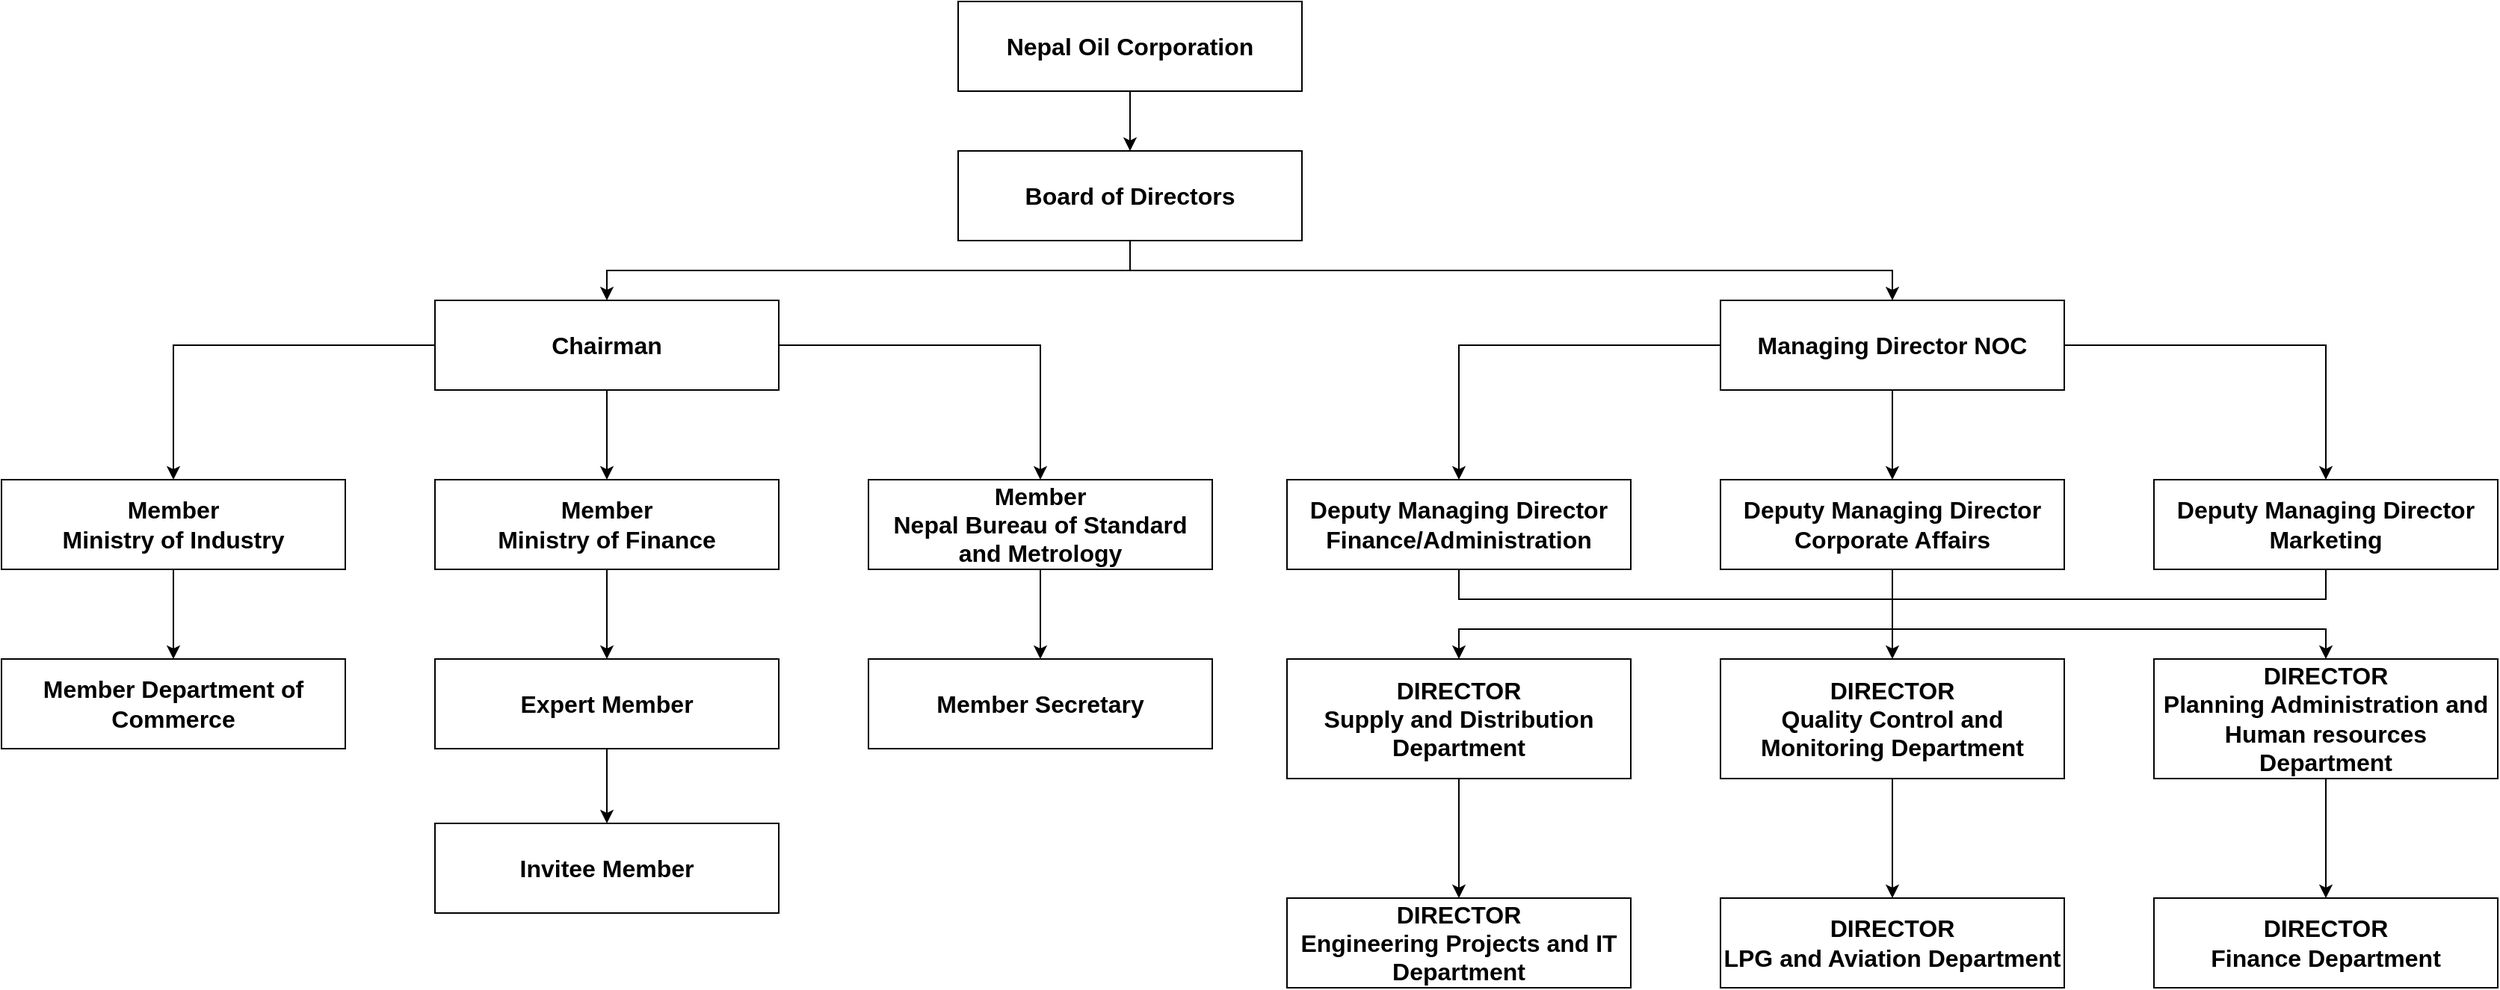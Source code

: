 <mxfile version="26.2.2">
  <diagram name="Organizational Hierarchy" id="0">
    <mxGraphModel dx="1855" dy="2082" grid="1" gridSize="10" guides="1" tooltips="1" connect="1" arrows="1" fold="1" page="0" pageScale="1" pageWidth="850" pageHeight="1100" math="0" shadow="0">
      <root>
        <mxCell id="0" />
        <mxCell id="1" parent="0" />
        <mxCell id="irtDXfVfJg5i0yZjALqy-66" style="edgeStyle=orthogonalEdgeStyle;rounded=0;orthogonalLoop=1;jettySize=auto;html=1;exitX=0.5;exitY=1;exitDx=0;exitDy=0;entryX=0.5;entryY=0;entryDx=0;entryDy=0;" parent="1" source="irtDXfVfJg5i0yZjALqy-5" target="irtDXfVfJg5i0yZjALqy-46" edge="1">
          <mxGeometry relative="1" as="geometry" />
        </mxCell>
        <mxCell id="irtDXfVfJg5i0yZjALqy-5" value="&lt;font size=&quot;1&quot; style=&quot;&quot;&gt;&lt;b style=&quot;font-size: 16px;&quot;&gt;Board of Directors&lt;/b&gt;&lt;/font&gt;" style="rounded=0;whiteSpace=wrap;html=1;" parent="1" vertex="1">
          <mxGeometry x="650" y="-1020" width="230" height="60" as="geometry" />
        </mxCell>
        <mxCell id="irtDXfVfJg5i0yZjALqy-44" value="&lt;font size=&quot;1&quot; style=&quot;&quot;&gt;&lt;b style=&quot;font-size: 16px;&quot;&gt;Nepal Oil Corporation&lt;/b&gt;&lt;/font&gt;" style="rounded=0;whiteSpace=wrap;html=1;" parent="1" vertex="1">
          <mxGeometry x="650" y="-1120" width="230" height="60" as="geometry" />
        </mxCell>
        <mxCell id="irtDXfVfJg5i0yZjALqy-75" style="edgeStyle=orthogonalEdgeStyle;rounded=0;orthogonalLoop=1;jettySize=auto;html=1;exitX=0.5;exitY=1;exitDx=0;exitDy=0;entryX=0.5;entryY=0;entryDx=0;entryDy=0;" parent="1" source="irtDXfVfJg5i0yZjALqy-5" target="irtDXfVfJg5i0yZjALqy-47" edge="1">
          <mxGeometry relative="1" as="geometry">
            <mxPoint x="1275" y="-980" as="sourcePoint" />
          </mxGeometry>
        </mxCell>
        <mxCell id="irtDXfVfJg5i0yZjALqy-67" style="edgeStyle=orthogonalEdgeStyle;rounded=0;orthogonalLoop=1;jettySize=auto;html=1;exitX=0;exitY=0.5;exitDx=0;exitDy=0;entryX=0.5;entryY=0;entryDx=0;entryDy=0;" parent="1" source="irtDXfVfJg5i0yZjALqy-46" target="irtDXfVfJg5i0yZjALqy-49" edge="1">
          <mxGeometry relative="1" as="geometry" />
        </mxCell>
        <mxCell id="irtDXfVfJg5i0yZjALqy-68" style="edgeStyle=orthogonalEdgeStyle;rounded=0;orthogonalLoop=1;jettySize=auto;html=1;exitX=0.5;exitY=1;exitDx=0;exitDy=0;entryX=0.5;entryY=0;entryDx=0;entryDy=0;" parent="1" source="irtDXfVfJg5i0yZjALqy-46" target="irtDXfVfJg5i0yZjALqy-48" edge="1">
          <mxGeometry relative="1" as="geometry" />
        </mxCell>
        <mxCell id="irtDXfVfJg5i0yZjALqy-69" style="edgeStyle=orthogonalEdgeStyle;rounded=0;orthogonalLoop=1;jettySize=auto;html=1;exitX=1;exitY=0.5;exitDx=0;exitDy=0;entryX=0.5;entryY=0;entryDx=0;entryDy=0;" parent="1" source="irtDXfVfJg5i0yZjALqy-46" target="irtDXfVfJg5i0yZjALqy-50" edge="1">
          <mxGeometry relative="1" as="geometry" />
        </mxCell>
        <mxCell id="irtDXfVfJg5i0yZjALqy-46" value="&lt;font size=&quot;1&quot; style=&quot;&quot;&gt;&lt;b style=&quot;font-size: 16px;&quot;&gt;Chairman&lt;/b&gt;&lt;/font&gt;" style="rounded=0;whiteSpace=wrap;html=1;" parent="1" vertex="1">
          <mxGeometry x="300" y="-920" width="230" height="60" as="geometry" />
        </mxCell>
        <mxCell id="irtDXfVfJg5i0yZjALqy-76" style="edgeStyle=orthogonalEdgeStyle;rounded=0;orthogonalLoop=1;jettySize=auto;html=1;exitX=0;exitY=0.5;exitDx=0;exitDy=0;entryX=0.5;entryY=0;entryDx=0;entryDy=0;" parent="1" source="irtDXfVfJg5i0yZjALqy-47" target="irtDXfVfJg5i0yZjALqy-56" edge="1">
          <mxGeometry relative="1" as="geometry" />
        </mxCell>
        <mxCell id="irtDXfVfJg5i0yZjALqy-77" style="edgeStyle=orthogonalEdgeStyle;rounded=0;orthogonalLoop=1;jettySize=auto;html=1;exitX=0.5;exitY=1;exitDx=0;exitDy=0;entryX=0.5;entryY=0;entryDx=0;entryDy=0;" parent="1" source="irtDXfVfJg5i0yZjALqy-47" target="irtDXfVfJg5i0yZjALqy-55" edge="1">
          <mxGeometry relative="1" as="geometry" />
        </mxCell>
        <mxCell id="irtDXfVfJg5i0yZjALqy-78" style="edgeStyle=orthogonalEdgeStyle;rounded=0;orthogonalLoop=1;jettySize=auto;html=1;exitX=1;exitY=0.5;exitDx=0;exitDy=0;entryX=0.5;entryY=0;entryDx=0;entryDy=0;" parent="1" source="irtDXfVfJg5i0yZjALqy-47" target="irtDXfVfJg5i0yZjALqy-57" edge="1">
          <mxGeometry relative="1" as="geometry" />
        </mxCell>
        <mxCell id="irtDXfVfJg5i0yZjALqy-47" value="&lt;font size=&quot;1&quot; style=&quot;&quot;&gt;&lt;b style=&quot;font-size: 16px;&quot;&gt;Managing Director NOC&lt;/b&gt;&lt;/font&gt;" style="rounded=0;whiteSpace=wrap;html=1;" parent="1" vertex="1">
          <mxGeometry x="1160" y="-920" width="230" height="60" as="geometry" />
        </mxCell>
        <mxCell id="irtDXfVfJg5i0yZjALqy-71" style="edgeStyle=orthogonalEdgeStyle;rounded=0;orthogonalLoop=1;jettySize=auto;html=1;exitX=0.5;exitY=1;exitDx=0;exitDy=0;entryX=0.5;entryY=0;entryDx=0;entryDy=0;" parent="1" source="irtDXfVfJg5i0yZjALqy-48" target="irtDXfVfJg5i0yZjALqy-51" edge="1">
          <mxGeometry relative="1" as="geometry" />
        </mxCell>
        <mxCell id="irtDXfVfJg5i0yZjALqy-48" value="&lt;font style=&quot;font-size: 16px;&quot;&gt;&lt;b&gt;Member&lt;/b&gt;&lt;/font&gt;&lt;div style=&quot;font-size: 16px;&quot;&gt;&lt;font style=&quot;font-size: 16px;&quot;&gt;&lt;b&gt;Ministry of Finance&lt;/b&gt;&lt;/font&gt;&lt;/div&gt;" style="rounded=0;whiteSpace=wrap;html=1;" parent="1" vertex="1">
          <mxGeometry x="300" y="-800" width="230" height="60" as="geometry" />
        </mxCell>
        <mxCell id="irtDXfVfJg5i0yZjALqy-70" style="edgeStyle=orthogonalEdgeStyle;rounded=0;orthogonalLoop=1;jettySize=auto;html=1;exitX=0.5;exitY=1;exitDx=0;exitDy=0;entryX=0.5;entryY=0;entryDx=0;entryDy=0;" parent="1" source="irtDXfVfJg5i0yZjALqy-49" target="irtDXfVfJg5i0yZjALqy-52" edge="1">
          <mxGeometry relative="1" as="geometry" />
        </mxCell>
        <mxCell id="irtDXfVfJg5i0yZjALqy-49" value="&lt;font style=&quot;font-size: 16px;&quot;&gt;&lt;b&gt;Member&lt;/b&gt;&lt;/font&gt;&lt;div style=&quot;font-size: 16px;&quot;&gt;&lt;font style=&quot;font-size: 16px;&quot;&gt;&lt;b&gt;Ministry of Industry&lt;/b&gt;&lt;/font&gt;&lt;/div&gt;" style="rounded=0;whiteSpace=wrap;html=1;" parent="1" vertex="1">
          <mxGeometry x="10" y="-800" width="230" height="60" as="geometry" />
        </mxCell>
        <mxCell id="irtDXfVfJg5i0yZjALqy-72" style="edgeStyle=orthogonalEdgeStyle;rounded=0;orthogonalLoop=1;jettySize=auto;html=1;exitX=0.5;exitY=1;exitDx=0;exitDy=0;entryX=0.5;entryY=0;entryDx=0;entryDy=0;" parent="1" source="irtDXfVfJg5i0yZjALqy-50" target="irtDXfVfJg5i0yZjALqy-53" edge="1">
          <mxGeometry relative="1" as="geometry" />
        </mxCell>
        <mxCell id="irtDXfVfJg5i0yZjALqy-50" value="&lt;font style=&quot;font-size: 16px;&quot;&gt;&lt;b&gt;Member&lt;/b&gt;&lt;/font&gt;&lt;div style=&quot;font-size: 16px;&quot;&gt;&lt;font style=&quot;font-size: 16px;&quot;&gt;&lt;b&gt;Nepal Bureau of Standard and Metrology&lt;/b&gt;&lt;/font&gt;&lt;/div&gt;" style="rounded=0;whiteSpace=wrap;html=1;" parent="1" vertex="1">
          <mxGeometry x="590" y="-800" width="230" height="60" as="geometry" />
        </mxCell>
        <mxCell id="irtDXfVfJg5i0yZjALqy-73" style="edgeStyle=orthogonalEdgeStyle;rounded=0;orthogonalLoop=1;jettySize=auto;html=1;exitX=0.5;exitY=1;exitDx=0;exitDy=0;entryX=0.5;entryY=0;entryDx=0;entryDy=0;" parent="1" source="irtDXfVfJg5i0yZjALqy-51" target="irtDXfVfJg5i0yZjALqy-54" edge="1">
          <mxGeometry relative="1" as="geometry" />
        </mxCell>
        <mxCell id="irtDXfVfJg5i0yZjALqy-51" value="&lt;font size=&quot;1&quot; style=&quot;&quot;&gt;&lt;b style=&quot;font-size: 16px;&quot;&gt;Expert Member&lt;/b&gt;&lt;/font&gt;" style="rounded=0;whiteSpace=wrap;html=1;" parent="1" vertex="1">
          <mxGeometry x="300" y="-680" width="230" height="60" as="geometry" />
        </mxCell>
        <mxCell id="irtDXfVfJg5i0yZjALqy-52" value="&lt;font style=&quot;font-size: 16px;&quot;&gt;&lt;b&gt;Member Department of Commerce&lt;/b&gt;&lt;/font&gt;" style="rounded=0;whiteSpace=wrap;html=1;" parent="1" vertex="1">
          <mxGeometry x="10" y="-680" width="230" height="60" as="geometry" />
        </mxCell>
        <mxCell id="irtDXfVfJg5i0yZjALqy-53" value="&lt;font size=&quot;1&quot; style=&quot;&quot;&gt;&lt;b style=&quot;font-size: 16px;&quot;&gt;Member Secretary&lt;/b&gt;&lt;/font&gt;" style="rounded=0;whiteSpace=wrap;html=1;" parent="1" vertex="1">
          <mxGeometry x="590" y="-680" width="230" height="60" as="geometry" />
        </mxCell>
        <mxCell id="irtDXfVfJg5i0yZjALqy-54" value="&lt;font style=&quot;font-size: 16px;&quot;&gt;&lt;b&gt;Invitee Member&lt;/b&gt;&lt;/font&gt;" style="rounded=0;whiteSpace=wrap;html=1;" parent="1" vertex="1">
          <mxGeometry x="300" y="-570" width="230" height="60" as="geometry" />
        </mxCell>
        <mxCell id="irtDXfVfJg5i0yZjALqy-79" style="edgeStyle=orthogonalEdgeStyle;rounded=0;orthogonalLoop=1;jettySize=auto;html=1;exitX=0.5;exitY=1;exitDx=0;exitDy=0;entryX=0.5;entryY=0;entryDx=0;entryDy=0;" parent="1" source="irtDXfVfJg5i0yZjALqy-55" target="irtDXfVfJg5i0yZjALqy-58" edge="1">
          <mxGeometry relative="1" as="geometry" />
        </mxCell>
        <mxCell id="irtDXfVfJg5i0yZjALqy-55" value="&lt;font size=&quot;1&quot; style=&quot;&quot;&gt;&lt;b style=&quot;font-size: 16px;&quot;&gt;Deputy Managing Director Corporate Affairs&lt;/b&gt;&lt;/font&gt;" style="rounded=0;whiteSpace=wrap;html=1;" parent="1" vertex="1">
          <mxGeometry x="1160" y="-800" width="230" height="60" as="geometry" />
        </mxCell>
        <mxCell id="irtDXfVfJg5i0yZjALqy-56" value="&lt;font size=&quot;1&quot; style=&quot;&quot;&gt;&lt;b style=&quot;font-size: 16px;&quot;&gt;Deputy Managing Director Finance/Administration&lt;/b&gt;&lt;/font&gt;" style="rounded=0;whiteSpace=wrap;html=1;" parent="1" vertex="1">
          <mxGeometry x="870" y="-800" width="230" height="60" as="geometry" />
        </mxCell>
        <mxCell id="irtDXfVfJg5i0yZjALqy-57" value="&lt;font size=&quot;1&quot; style=&quot;&quot;&gt;&lt;b style=&quot;font-size: 16px;&quot;&gt;Deputy Managing Director Marketing&lt;/b&gt;&lt;/font&gt;" style="rounded=0;whiteSpace=wrap;html=1;" parent="1" vertex="1">
          <mxGeometry x="1450" y="-800" width="230" height="60" as="geometry" />
        </mxCell>
        <mxCell id="irtDXfVfJg5i0yZjALqy-81" style="edgeStyle=orthogonalEdgeStyle;rounded=0;orthogonalLoop=1;jettySize=auto;html=1;exitX=0.5;exitY=1;exitDx=0;exitDy=0;entryX=0.5;entryY=0;entryDx=0;entryDy=0;" parent="1" source="irtDXfVfJg5i0yZjALqy-58" target="irtDXfVfJg5i0yZjALqy-61" edge="1">
          <mxGeometry relative="1" as="geometry" />
        </mxCell>
        <mxCell id="irtDXfVfJg5i0yZjALqy-58" value="&lt;b style=&quot;font-size: 16px;&quot;&gt;&lt;font style=&quot;font-size: 16px;&quot;&gt;DIRECTOR&lt;/font&gt;&lt;/b&gt;&lt;div style=&quot;font-size: 16px;&quot;&gt;&lt;b style=&quot;&quot;&gt;&lt;font style=&quot;font-size: 16px;&quot;&gt;Quality Control and Monitoring Department&lt;/font&gt;&lt;/b&gt;&lt;/div&gt;" style="rounded=0;whiteSpace=wrap;html=1;" parent="1" vertex="1">
          <mxGeometry x="1160" y="-680" width="230" height="80" as="geometry" />
        </mxCell>
        <mxCell id="irtDXfVfJg5i0yZjALqy-80" style="edgeStyle=orthogonalEdgeStyle;rounded=0;orthogonalLoop=1;jettySize=auto;html=1;exitX=0.5;exitY=1;exitDx=0;exitDy=0;entryX=0.5;entryY=0;entryDx=0;entryDy=0;" parent="1" source="irtDXfVfJg5i0yZjALqy-59" target="irtDXfVfJg5i0yZjALqy-62" edge="1">
          <mxGeometry relative="1" as="geometry" />
        </mxCell>
        <mxCell id="irtDXfVfJg5i0yZjALqy-59" value="&lt;font style=&quot;font-size: 16px;&quot;&gt;&lt;b&gt;DIRECTOR&lt;/b&gt;&lt;/font&gt;&lt;div style=&quot;font-size: 16px;&quot;&gt;&lt;font style=&quot;font-size: 16px;&quot;&gt;&lt;b&gt;Supply and Distribution Department&lt;/b&gt;&lt;/font&gt;&lt;/div&gt;" style="rounded=0;whiteSpace=wrap;html=1;" parent="1" vertex="1">
          <mxGeometry x="870" y="-680" width="230" height="80" as="geometry" />
        </mxCell>
        <mxCell id="irtDXfVfJg5i0yZjALqy-82" style="edgeStyle=orthogonalEdgeStyle;rounded=0;orthogonalLoop=1;jettySize=auto;html=1;exitX=0.5;exitY=1;exitDx=0;exitDy=0;entryX=0.5;entryY=0;entryDx=0;entryDy=0;" parent="1" source="irtDXfVfJg5i0yZjALqy-60" target="irtDXfVfJg5i0yZjALqy-63" edge="1">
          <mxGeometry relative="1" as="geometry" />
        </mxCell>
        <mxCell id="irtDXfVfJg5i0yZjALqy-60" value="&lt;b style=&quot;font-size: 16px;&quot;&gt;&lt;font style=&quot;font-size: 16px;&quot;&gt;DIRECTOR&lt;/font&gt;&lt;/b&gt;&lt;div style=&quot;font-size: 16px;&quot;&gt;&lt;b style=&quot;&quot;&gt;&lt;font style=&quot;font-size: 16px;&quot;&gt;Planning Administration and Human resources Department&lt;/font&gt;&lt;/b&gt;&lt;/div&gt;" style="rounded=0;whiteSpace=wrap;html=1;" parent="1" vertex="1">
          <mxGeometry x="1450" y="-680" width="230" height="80" as="geometry" />
        </mxCell>
        <mxCell id="irtDXfVfJg5i0yZjALqy-61" value="&lt;b style=&quot;font-size: 16px;&quot;&gt;&lt;font style=&quot;font-size: 16px;&quot;&gt;DIRECTOR&lt;/font&gt;&lt;/b&gt;&lt;div style=&quot;font-size: 16px;&quot;&gt;&lt;b style=&quot;&quot;&gt;&lt;font style=&quot;font-size: 16px;&quot;&gt;LPG and Aviation Department&lt;/font&gt;&lt;/b&gt;&lt;/div&gt;" style="rounded=0;whiteSpace=wrap;html=1;" parent="1" vertex="1">
          <mxGeometry x="1160" y="-520" width="230" height="60" as="geometry" />
        </mxCell>
        <mxCell id="irtDXfVfJg5i0yZjALqy-62" value="&lt;b style=&quot;font-size: 16px;&quot;&gt;&lt;font style=&quot;font-size: 16px;&quot;&gt;DIRECTOR&lt;/font&gt;&lt;/b&gt;&lt;div style=&quot;font-size: 16px;&quot;&gt;&lt;b style=&quot;&quot;&gt;&lt;font style=&quot;font-size: 16px;&quot;&gt;Engineering Projects and IT Department&lt;/font&gt;&lt;/b&gt;&lt;/div&gt;" style="rounded=0;whiteSpace=wrap;html=1;" parent="1" vertex="1">
          <mxGeometry x="870" y="-520" width="230" height="60" as="geometry" />
        </mxCell>
        <mxCell id="irtDXfVfJg5i0yZjALqy-63" value="&lt;b style=&quot;font-size: 16px;&quot;&gt;&lt;font style=&quot;font-size: 16px;&quot;&gt;DIRECTOR&lt;/font&gt;&lt;/b&gt;&lt;div style=&quot;font-size: 16px;&quot;&gt;&lt;b style=&quot;&quot;&gt;&lt;font style=&quot;font-size: 16px;&quot;&gt;Finance Department&lt;/font&gt;&lt;/b&gt;&lt;/div&gt;" style="rounded=0;whiteSpace=wrap;html=1;" parent="1" vertex="1">
          <mxGeometry x="1450" y="-520" width="230" height="60" as="geometry" />
        </mxCell>
        <mxCell id="irtDXfVfJg5i0yZjALqy-83" value="" style="endArrow=none;html=1;rounded=0;exitX=0.5;exitY=1;exitDx=0;exitDy=0;entryX=0.5;entryY=1;entryDx=0;entryDy=0;" parent="1" source="irtDXfVfJg5i0yZjALqy-56" target="irtDXfVfJg5i0yZjALqy-57" edge="1">
          <mxGeometry width="50" height="50" relative="1" as="geometry">
            <mxPoint x="1330" y="-820" as="sourcePoint" />
            <mxPoint x="1580" y="-720" as="targetPoint" />
            <Array as="points">
              <mxPoint x="985" y="-720" />
              <mxPoint x="1565" y="-720" />
            </Array>
          </mxGeometry>
        </mxCell>
        <mxCell id="irtDXfVfJg5i0yZjALqy-85" value="" style="endArrow=classic;startArrow=classic;html=1;rounded=0;exitX=0.5;exitY=0;exitDx=0;exitDy=0;entryX=0.5;entryY=0;entryDx=0;entryDy=0;" parent="1" source="irtDXfVfJg5i0yZjALqy-59" target="irtDXfVfJg5i0yZjALqy-60" edge="1">
          <mxGeometry width="50" height="50" relative="1" as="geometry">
            <mxPoint x="1310" y="-750" as="sourcePoint" />
            <mxPoint x="1570" y="-700" as="targetPoint" />
            <Array as="points">
              <mxPoint x="985" y="-700" />
              <mxPoint x="1565" y="-700" />
            </Array>
          </mxGeometry>
        </mxCell>
        <mxCell id="3zreKa89o7eA9EukqbfG-1" value="" style="endArrow=classic;html=1;rounded=0;exitX=0.5;exitY=1;exitDx=0;exitDy=0;entryX=0.5;entryY=0;entryDx=0;entryDy=0;" edge="1" parent="1" source="irtDXfVfJg5i0yZjALqy-44" target="irtDXfVfJg5i0yZjALqy-5">
          <mxGeometry width="50" height="50" relative="1" as="geometry">
            <mxPoint x="700" y="-920" as="sourcePoint" />
            <mxPoint x="750" y="-970" as="targetPoint" />
          </mxGeometry>
        </mxCell>
      </root>
    </mxGraphModel>
  </diagram>
</mxfile>
